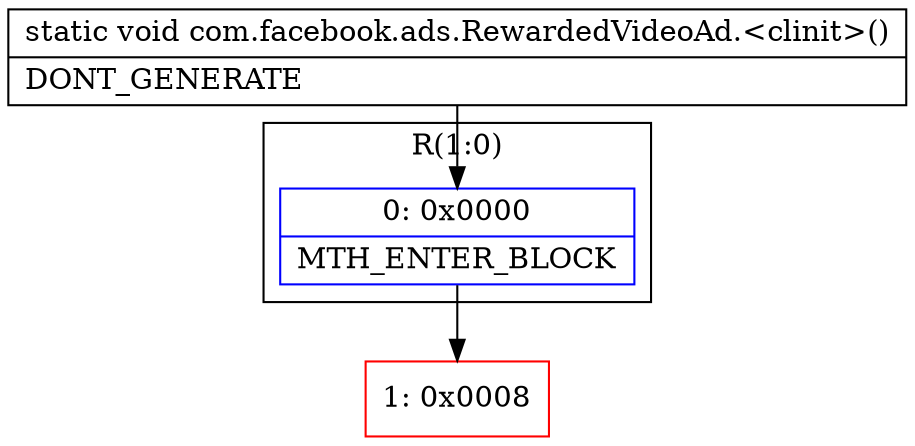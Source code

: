 digraph "CFG forcom.facebook.ads.RewardedVideoAd.\<clinit\>()V" {
subgraph cluster_Region_565134170 {
label = "R(1:0)";
node [shape=record,color=blue];
Node_0 [shape=record,label="{0\:\ 0x0000|MTH_ENTER_BLOCK\l}"];
}
Node_1 [shape=record,color=red,label="{1\:\ 0x0008}"];
MethodNode[shape=record,label="{static void com.facebook.ads.RewardedVideoAd.\<clinit\>()  | DONT_GENERATE\l}"];
MethodNode -> Node_0;
Node_0 -> Node_1;
}

